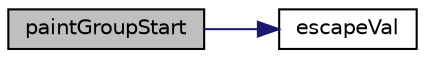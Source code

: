 digraph "paintGroupStart"
{
  edge [fontname="Helvetica",fontsize="10",labelfontname="Helvetica",labelfontsize="10"];
  node [fontname="Helvetica",fontsize="10",shape=record];
  rankdir="LR";
  Node1 [label="paintGroupStart",height=0.2,width=0.4,color="black", fillcolor="grey75", style="filled" fontcolor="black"];
  Node1 -> Node2 [color="midnightblue",fontsize="10",style="solid",fontname="Helvetica"];
  Node2 [label="escapeVal",height=0.2,width=0.4,color="black", fillcolor="white", style="filled",URL="$class_eclipse_reporter.html#a1219342227a7cd14a6f2e326832aedf5"];
}
